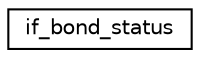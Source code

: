 digraph G
{
  edge [fontname="Helvetica",fontsize="10",labelfontname="Helvetica",labelfontsize="10"];
  node [fontname="Helvetica",fontsize="10",shape=record];
  rankdir="LR";
  Node1 [label="if_bond_status",height=0.2,width=0.4,color="black", fillcolor="white", style="filled",URL="$structif__bond__status.html"];
}
